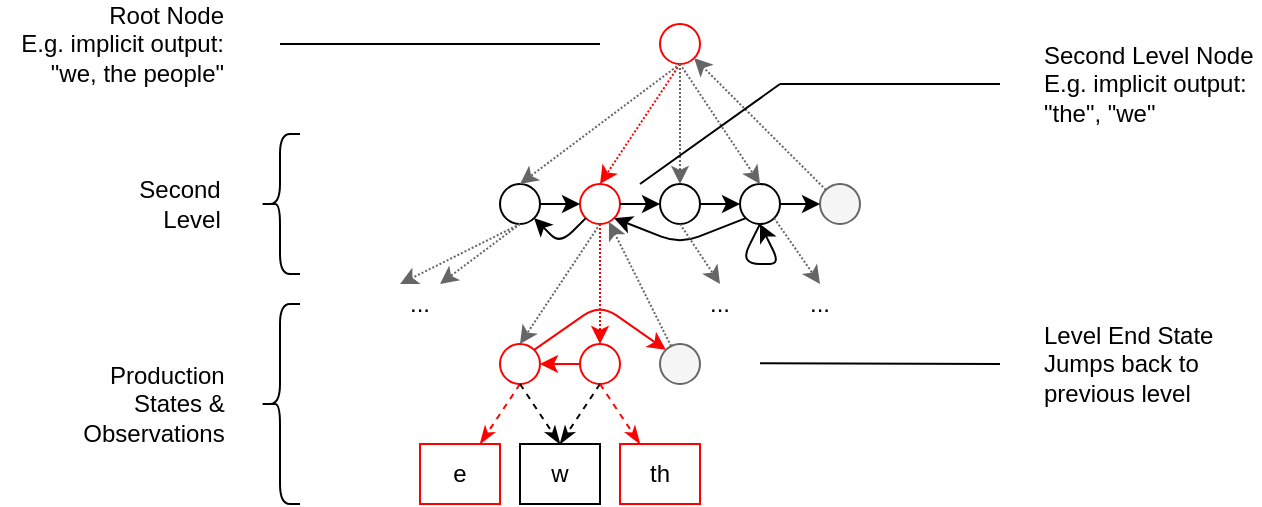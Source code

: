 <mxfile version="14.2.9" type="device"><diagram id="vNj2g6-mbv1A-QQVLwIP" name="Page-1"><mxGraphModel dx="554" dy="605" grid="1" gridSize="10" guides="1" tooltips="1" connect="1" arrows="1" fold="1" page="1" pageScale="1" pageWidth="850" pageHeight="1100" math="0" shadow="0"><root><mxCell id="0"/><mxCell id="1" parent="0"/><mxCell id="Qypol69rnnkCbgq3RlWM-1" value="" style="ellipse;whiteSpace=wrap;html=1;strokeColor=#FF0000;" vertex="1" parent="1"><mxGeometry x="440" y="410" width="20" height="20" as="geometry"/></mxCell><mxCell id="Qypol69rnnkCbgq3RlWM-2" value="" style="ellipse;whiteSpace=wrap;html=1;" vertex="1" parent="1"><mxGeometry x="360" y="490" width="20" height="20" as="geometry"/></mxCell><mxCell id="Qypol69rnnkCbgq3RlWM-3" value="" style="ellipse;whiteSpace=wrap;html=1;strokeColor=#FF0000;" vertex="1" parent="1"><mxGeometry x="400" y="490" width="20" height="20" as="geometry"/></mxCell><mxCell id="Qypol69rnnkCbgq3RlWM-4" value="" style="ellipse;whiteSpace=wrap;html=1;" vertex="1" parent="1"><mxGeometry x="440" y="490" width="20" height="20" as="geometry"/></mxCell><mxCell id="Qypol69rnnkCbgq3RlWM-6" value="" style="ellipse;whiteSpace=wrap;html=1;" vertex="1" parent="1"><mxGeometry x="480" y="490" width="20" height="20" as="geometry"/></mxCell><mxCell id="Qypol69rnnkCbgq3RlWM-7" value="" style="ellipse;whiteSpace=wrap;html=1;fillColor=#f5f5f5;strokeColor=#666666;fontColor=#333333;" vertex="1" parent="1"><mxGeometry x="520" y="490" width="20" height="20" as="geometry"/></mxCell><mxCell id="Qypol69rnnkCbgq3RlWM-8" value="" style="endArrow=classic;html=1;exitX=1;exitY=0.5;exitDx=0;exitDy=0;entryX=0;entryY=0.5;entryDx=0;entryDy=0;" edge="1" parent="1" source="Qypol69rnnkCbgq3RlWM-2" target="Qypol69rnnkCbgq3RlWM-3"><mxGeometry width="50" height="50" relative="1" as="geometry"><mxPoint x="560" y="380" as="sourcePoint"/><mxPoint x="610" y="330" as="targetPoint"/></mxGeometry></mxCell><mxCell id="Qypol69rnnkCbgq3RlWM-9" value="" style="endArrow=classic;html=1;exitX=1;exitY=0.5;exitDx=0;exitDy=0;entryX=0;entryY=0.5;entryDx=0;entryDy=0;" edge="1" parent="1" source="Qypol69rnnkCbgq3RlWM-3" target="Qypol69rnnkCbgq3RlWM-4"><mxGeometry width="50" height="50" relative="1" as="geometry"><mxPoint x="390.0" y="510" as="sourcePoint"/><mxPoint x="410.0" y="510" as="targetPoint"/></mxGeometry></mxCell><mxCell id="Qypol69rnnkCbgq3RlWM-10" value="" style="endArrow=classic;html=1;exitX=1;exitY=0.5;exitDx=0;exitDy=0;entryX=0;entryY=0.5;entryDx=0;entryDy=0;" edge="1" parent="1" source="Qypol69rnnkCbgq3RlWM-4" target="Qypol69rnnkCbgq3RlWM-6"><mxGeometry width="50" height="50" relative="1" as="geometry"><mxPoint x="430.0" y="510" as="sourcePoint"/><mxPoint x="450" y="510" as="targetPoint"/></mxGeometry></mxCell><mxCell id="Qypol69rnnkCbgq3RlWM-11" value="" style="endArrow=classic;html=1;exitX=1;exitY=0.5;exitDx=0;exitDy=0;entryX=0;entryY=0.5;entryDx=0;entryDy=0;" edge="1" parent="1" source="Qypol69rnnkCbgq3RlWM-6" target="Qypol69rnnkCbgq3RlWM-7"><mxGeometry width="50" height="50" relative="1" as="geometry"><mxPoint x="470" y="510" as="sourcePoint"/><mxPoint x="490.0" y="510" as="targetPoint"/></mxGeometry></mxCell><mxCell id="Qypol69rnnkCbgq3RlWM-12" value="" style="endArrow=classic;html=1;exitX=0;exitY=1;exitDx=0;exitDy=0;entryX=1;entryY=1;entryDx=0;entryDy=0;" edge="1" parent="1" source="Qypol69rnnkCbgq3RlWM-3" target="Qypol69rnnkCbgq3RlWM-2"><mxGeometry width="50" height="50" relative="1" as="geometry"><mxPoint x="560" y="380" as="sourcePoint"/><mxPoint x="610" y="330" as="targetPoint"/><Array as="points"><mxPoint x="390" y="520"/></Array></mxGeometry></mxCell><mxCell id="Qypol69rnnkCbgq3RlWM-13" value="" style="endArrow=classic;html=1;exitX=0;exitY=1;exitDx=0;exitDy=0;entryX=1;entryY=1;entryDx=0;entryDy=0;" edge="1" parent="1" source="Qypol69rnnkCbgq3RlWM-6" target="Qypol69rnnkCbgq3RlWM-3"><mxGeometry width="50" height="50" relative="1" as="geometry"><mxPoint x="560" y="380" as="sourcePoint"/><mxPoint x="610" y="330" as="targetPoint"/><Array as="points"><mxPoint x="450" y="520"/></Array></mxGeometry></mxCell><mxCell id="Qypol69rnnkCbgq3RlWM-14" value="" style="endArrow=classic;html=1;exitX=0.5;exitY=1;exitDx=0;exitDy=0;" edge="1" parent="1" source="Qypol69rnnkCbgq3RlWM-6"><mxGeometry width="50" height="50" relative="1" as="geometry"><mxPoint x="560" y="380" as="sourcePoint"/><mxPoint x="490" y="510" as="targetPoint"/><Array as="points"><mxPoint x="480" y="530"/><mxPoint x="500" y="530"/></Array></mxGeometry></mxCell><mxCell id="Qypol69rnnkCbgq3RlWM-15" value="" style="endArrow=classic;html=1;entryX=0.5;entryY=0;entryDx=0;entryDy=0;exitX=0.5;exitY=1;exitDx=0;exitDy=0;fillColor=#f5f5f5;strokeColor=#666666;dashed=1;dashPattern=1 1;" edge="1" parent="1" source="Qypol69rnnkCbgq3RlWM-1" target="Qypol69rnnkCbgq3RlWM-2"><mxGeometry width="50" height="50" relative="1" as="geometry"><mxPoint x="560" y="490" as="sourcePoint"/><mxPoint x="610" y="440" as="targetPoint"/></mxGeometry></mxCell><mxCell id="Qypol69rnnkCbgq3RlWM-16" value="" style="endArrow=classic;html=1;entryX=0.5;entryY=0;entryDx=0;entryDy=0;fillColor=#f5f5f5;dashed=1;dashPattern=1 1;strokeColor=#FF0000;" edge="1" parent="1" target="Qypol69rnnkCbgq3RlWM-3"><mxGeometry width="50" height="50" relative="1" as="geometry"><mxPoint x="450" y="430" as="sourcePoint"/><mxPoint x="380" y="500" as="targetPoint"/></mxGeometry></mxCell><mxCell id="Qypol69rnnkCbgq3RlWM-17" value="" style="endArrow=classic;html=1;entryX=0.5;entryY=0;entryDx=0;entryDy=0;exitX=0.5;exitY=1;exitDx=0;exitDy=0;fillColor=#f5f5f5;strokeColor=#666666;dashed=1;dashPattern=1 1;" edge="1" parent="1" source="Qypol69rnnkCbgq3RlWM-1" target="Qypol69rnnkCbgq3RlWM-4"><mxGeometry width="50" height="50" relative="1" as="geometry"><mxPoint x="460" y="440" as="sourcePoint"/><mxPoint x="420" y="500" as="targetPoint"/></mxGeometry></mxCell><mxCell id="Qypol69rnnkCbgq3RlWM-18" value="" style="endArrow=classic;html=1;entryX=0.5;entryY=0;entryDx=0;entryDy=0;fillColor=#f5f5f5;strokeColor=#666666;dashed=1;dashPattern=1 1;" edge="1" parent="1" target="Qypol69rnnkCbgq3RlWM-6"><mxGeometry width="50" height="50" relative="1" as="geometry"><mxPoint x="450" y="430" as="sourcePoint"/><mxPoint x="460" y="500" as="targetPoint"/></mxGeometry></mxCell><mxCell id="Qypol69rnnkCbgq3RlWM-19" value="" style="endArrow=classic;html=1;fillColor=#f5f5f5;strokeColor=#666666;dashed=1;dashPattern=1 1;" edge="1" parent="1" source="Qypol69rnnkCbgq3RlWM-7" target="Qypol69rnnkCbgq3RlWM-1"><mxGeometry width="50" height="50" relative="1" as="geometry"><mxPoint x="520" y="420" as="sourcePoint"/><mxPoint x="500" y="500" as="targetPoint"/></mxGeometry></mxCell><mxCell id="Qypol69rnnkCbgq3RlWM-20" value="" style="endArrow=classic;html=1;exitX=0.5;exitY=1;exitDx=0;exitDy=0;fillColor=#f5f5f5;strokeColor=#666666;dashed=1;dashPattern=1 1;" edge="1" parent="1" source="Qypol69rnnkCbgq3RlWM-2"><mxGeometry width="50" height="50" relative="1" as="geometry"><mxPoint x="460" y="440" as="sourcePoint"/><mxPoint x="310" y="540" as="targetPoint"/></mxGeometry></mxCell><mxCell id="Qypol69rnnkCbgq3RlWM-21" value="" style="endArrow=classic;html=1;fillColor=#f5f5f5;strokeColor=#666666;dashed=1;dashPattern=1 1;" edge="1" parent="1"><mxGeometry width="50" height="50" relative="1" as="geometry"><mxPoint x="370" y="510" as="sourcePoint"/><mxPoint x="330" y="540" as="targetPoint"/></mxGeometry></mxCell><mxCell id="Qypol69rnnkCbgq3RlWM-22" value="..." style="text;html=1;strokeColor=none;fillColor=none;align=center;verticalAlign=middle;whiteSpace=wrap;rounded=0;" vertex="1" parent="1"><mxGeometry x="300" y="540" width="40" height="20" as="geometry"/></mxCell><mxCell id="Qypol69rnnkCbgq3RlWM-23" value="" style="endArrow=classic;html=1;exitX=0.5;exitY=1;exitDx=0;exitDy=0;fillColor=#f5f5f5;strokeColor=#666666;dashed=1;dashPattern=1 1;" edge="1" parent="1" source="Qypol69rnnkCbgq3RlWM-4"><mxGeometry width="50" height="50" relative="1" as="geometry"><mxPoint x="380" y="520" as="sourcePoint"/><mxPoint x="470" y="540" as="targetPoint"/></mxGeometry></mxCell><mxCell id="Qypol69rnnkCbgq3RlWM-24" value="..." style="text;html=1;strokeColor=none;fillColor=none;align=center;verticalAlign=middle;whiteSpace=wrap;rounded=0;" vertex="1" parent="1"><mxGeometry x="450" y="540" width="40" height="20" as="geometry"/></mxCell><mxCell id="Qypol69rnnkCbgq3RlWM-25" value="" style="endArrow=classic;html=1;exitX=1;exitY=1;exitDx=0;exitDy=0;fillColor=#f5f5f5;strokeColor=#666666;dashed=1;dashPattern=1 1;" edge="1" parent="1" source="Qypol69rnnkCbgq3RlWM-6"><mxGeometry width="50" height="50" relative="1" as="geometry"><mxPoint x="460" y="520" as="sourcePoint"/><mxPoint x="520" y="540" as="targetPoint"/></mxGeometry></mxCell><mxCell id="Qypol69rnnkCbgq3RlWM-26" value="..." style="text;html=1;strokeColor=none;fillColor=none;align=center;verticalAlign=middle;whiteSpace=wrap;rounded=0;" vertex="1" parent="1"><mxGeometry x="500" y="540" width="40" height="20" as="geometry"/></mxCell><mxCell id="Qypol69rnnkCbgq3RlWM-27" value="" style="endArrow=classic;html=1;exitX=0.5;exitY=1;exitDx=0;exitDy=0;fillColor=#f5f5f5;strokeColor=#666666;dashed=1;dashPattern=1 1;entryX=0.5;entryY=0;entryDx=0;entryDy=0;" edge="1" parent="1" source="Qypol69rnnkCbgq3RlWM-3" target="Qypol69rnnkCbgq3RlWM-28"><mxGeometry width="50" height="50" relative="1" as="geometry"><mxPoint x="380" y="520" as="sourcePoint"/><mxPoint x="370" y="560" as="targetPoint"/></mxGeometry></mxCell><mxCell id="Qypol69rnnkCbgq3RlWM-28" value="" style="ellipse;whiteSpace=wrap;html=1;strokeColor=#FF0000;" vertex="1" parent="1"><mxGeometry x="360" y="570" width="20" height="20" as="geometry"/></mxCell><mxCell id="Qypol69rnnkCbgq3RlWM-29" value="" style="ellipse;whiteSpace=wrap;html=1;strokeColor=#FF0000;" vertex="1" parent="1"><mxGeometry x="400" y="570" width="20" height="20" as="geometry"/></mxCell><mxCell id="Qypol69rnnkCbgq3RlWM-30" value="" style="ellipse;whiteSpace=wrap;html=1;fillColor=#f5f5f5;strokeColor=#666666;fontColor=#333333;" vertex="1" parent="1"><mxGeometry x="440" y="570" width="20" height="20" as="geometry"/></mxCell><mxCell id="Qypol69rnnkCbgq3RlWM-31" value="" style="endArrow=classic;html=1;fillColor=#f5f5f5;dashed=1;dashPattern=1 1;entryX=0.5;entryY=0;entryDx=0;entryDy=0;strokeColor=#FF0000;" edge="1" parent="1" target="Qypol69rnnkCbgq3RlWM-29"><mxGeometry width="50" height="50" relative="1" as="geometry"><mxPoint x="410" y="510" as="sourcePoint"/><mxPoint x="380" y="580" as="targetPoint"/></mxGeometry></mxCell><mxCell id="Qypol69rnnkCbgq3RlWM-32" value="" style="endArrow=classic;html=1;fillColor=#f5f5f5;strokeColor=#666666;dashed=1;dashPattern=1 1;" edge="1" parent="1" source="Qypol69rnnkCbgq3RlWM-30" target="Qypol69rnnkCbgq3RlWM-3"><mxGeometry width="50" height="50" relative="1" as="geometry"><mxPoint x="420" y="520" as="sourcePoint"/><mxPoint x="410" y="510" as="targetPoint"/></mxGeometry></mxCell><mxCell id="Qypol69rnnkCbgq3RlWM-33" value="" style="endArrow=classicThin;dashed=1;html=1;endFill=1;exitX=0.5;exitY=1;exitDx=0;exitDy=0;strokeColor=#FF0000;" edge="1" parent="1" source="Qypol69rnnkCbgq3RlWM-28"><mxGeometry width="50" height="50" relative="1" as="geometry"><mxPoint x="370" y="620" as="sourcePoint"/><mxPoint x="350" y="620" as="targetPoint"/></mxGeometry></mxCell><mxCell id="Qypol69rnnkCbgq3RlWM-34" value="" style="endArrow=classicThin;dashed=1;html=1;endFill=1;" edge="1" parent="1"><mxGeometry width="50" height="50" relative="1" as="geometry"><mxPoint x="370" y="590" as="sourcePoint"/><mxPoint x="390" y="620" as="targetPoint"/></mxGeometry></mxCell><mxCell id="Qypol69rnnkCbgq3RlWM-35" value="" style="endArrow=classicThin;dashed=1;html=1;endFill=1;exitX=0.5;exitY=1;exitDx=0;exitDy=0;" edge="1" parent="1" source="Qypol69rnnkCbgq3RlWM-29"><mxGeometry width="50" height="50" relative="1" as="geometry"><mxPoint x="380" y="600" as="sourcePoint"/><mxPoint x="390" y="620" as="targetPoint"/></mxGeometry></mxCell><mxCell id="Qypol69rnnkCbgq3RlWM-36" value="" style="endArrow=classicThin;dashed=1;html=1;endFill=1;exitX=0.5;exitY=1;exitDx=0;exitDy=0;strokeColor=#FF0000;" edge="1" parent="1" source="Qypol69rnnkCbgq3RlWM-29"><mxGeometry width="50" height="50" relative="1" as="geometry"><mxPoint x="420" y="600" as="sourcePoint"/><mxPoint x="430" y="620" as="targetPoint"/></mxGeometry></mxCell><mxCell id="Qypol69rnnkCbgq3RlWM-37" value="e" style="rounded=0;whiteSpace=wrap;html=1;strokeColor=#FF0000;" vertex="1" parent="1"><mxGeometry x="320" y="620" width="40" height="30" as="geometry"/></mxCell><mxCell id="Qypol69rnnkCbgq3RlWM-38" value="w" style="rounded=0;whiteSpace=wrap;html=1;" vertex="1" parent="1"><mxGeometry x="370" y="620" width="40" height="30" as="geometry"/></mxCell><mxCell id="Qypol69rnnkCbgq3RlWM-39" value="th" style="rounded=0;whiteSpace=wrap;html=1;strokeColor=#FF0000;" vertex="1" parent="1"><mxGeometry x="420" y="620" width="40" height="30" as="geometry"/></mxCell><mxCell id="Qypol69rnnkCbgq3RlWM-40" value="" style="endArrow=classic;html=1;exitX=1;exitY=0;exitDx=0;exitDy=0;entryX=0;entryY=0;entryDx=0;entryDy=0;strokeColor=#FF0000;" edge="1" parent="1" source="Qypol69rnnkCbgq3RlWM-28" target="Qypol69rnnkCbgq3RlWM-30"><mxGeometry width="50" height="50" relative="1" as="geometry"><mxPoint x="390.0" y="510" as="sourcePoint"/><mxPoint x="410.0" y="510" as="targetPoint"/><Array as="points"><mxPoint x="410" y="550"/></Array></mxGeometry></mxCell><mxCell id="Qypol69rnnkCbgq3RlWM-41" value="" style="endArrow=classic;html=1;exitX=0;exitY=0.5;exitDx=0;exitDy=0;entryX=1;entryY=0.5;entryDx=0;entryDy=0;strokeColor=#FF0000;" edge="1" parent="1" source="Qypol69rnnkCbgq3RlWM-29" target="Qypol69rnnkCbgq3RlWM-28"><mxGeometry width="50" height="50" relative="1" as="geometry"><mxPoint x="430.0" y="510" as="sourcePoint"/><mxPoint x="450" y="510" as="targetPoint"/></mxGeometry></mxCell><mxCell id="Qypol69rnnkCbgq3RlWM-42" value="&lt;div style=&quot;text-align: right&quot;&gt;Production&lt;/div&gt;&lt;div style=&quot;text-align: right&quot;&gt;States &amp;amp;&lt;br&gt;Observations&lt;/div&gt;" style="shape=curlyBracket;whiteSpace=wrap;html=1;rounded=1;size=0.5;spacingLeft=9;spacingRight=136;" vertex="1" parent="1"><mxGeometry x="240" y="550" width="20" height="100" as="geometry"/></mxCell><mxCell id="Qypol69rnnkCbgq3RlWM-43" value="&lt;div style=&quot;text-align: right&quot;&gt;Second&lt;/div&gt;&lt;div style=&quot;text-align: right&quot;&gt;Level&lt;/div&gt;" style="shape=curlyBracket;whiteSpace=wrap;html=1;rounded=1;size=0.5;spacingLeft=9;spacingRight=110;" vertex="1" parent="1"><mxGeometry x="240" y="465" width="20" height="70" as="geometry"/></mxCell><mxCell id="Qypol69rnnkCbgq3RlWM-45" value="" style="endArrow=none;html=1;" edge="1" parent="1"><mxGeometry width="50" height="50" relative="1" as="geometry"><mxPoint x="250" y="420" as="sourcePoint"/><mxPoint x="410" y="420" as="targetPoint"/></mxGeometry></mxCell><mxCell id="Qypol69rnnkCbgq3RlWM-46" value="Root Node&lt;br&gt;E.g. implicit output: &quot;we, the people&quot;" style="text;html=1;strokeColor=none;fillColor=none;align=right;verticalAlign=middle;whiteSpace=wrap;rounded=0;spacingRight=6;" vertex="1" parent="1"><mxGeometry x="110" y="410" width="120" height="20" as="geometry"/></mxCell><mxCell id="Qypol69rnnkCbgq3RlWM-47" value="" style="endArrow=none;html=1;" edge="1" parent="1"><mxGeometry width="50" height="50" relative="1" as="geometry"><mxPoint x="490" y="579.66" as="sourcePoint"/><mxPoint x="610" y="580" as="targetPoint"/></mxGeometry></mxCell><mxCell id="Qypol69rnnkCbgq3RlWM-48" value="Level End State&lt;br&gt;Jumps back to previous level" style="text;html=1;strokeColor=none;fillColor=none;align=left;verticalAlign=middle;whiteSpace=wrap;rounded=0;" vertex="1" parent="1"><mxGeometry x="630" y="570" width="90" height="20" as="geometry"/></mxCell><mxCell id="Qypol69rnnkCbgq3RlWM-50" value="" style="endArrow=none;html=1;" edge="1" parent="1"><mxGeometry width="50" height="50" relative="1" as="geometry"><mxPoint x="500" y="440" as="sourcePoint"/><mxPoint x="610" y="440" as="targetPoint"/></mxGeometry></mxCell><mxCell id="Qypol69rnnkCbgq3RlWM-51" value="" style="endArrow=none;html=1;" edge="1" parent="1"><mxGeometry width="50" height="50" relative="1" as="geometry"><mxPoint x="430" y="490" as="sourcePoint"/><mxPoint x="500" y="440" as="targetPoint"/></mxGeometry></mxCell><mxCell id="Qypol69rnnkCbgq3RlWM-52" value="Second Level Node&lt;br&gt;E.g. implicit output:&lt;br&gt;&quot;the&quot;, &quot;we&quot;" style="text;html=1;strokeColor=none;fillColor=none;align=left;verticalAlign=middle;whiteSpace=wrap;rounded=0;" vertex="1" parent="1"><mxGeometry x="630" y="430" width="110" height="20" as="geometry"/></mxCell></root></mxGraphModel></diagram></mxfile>
